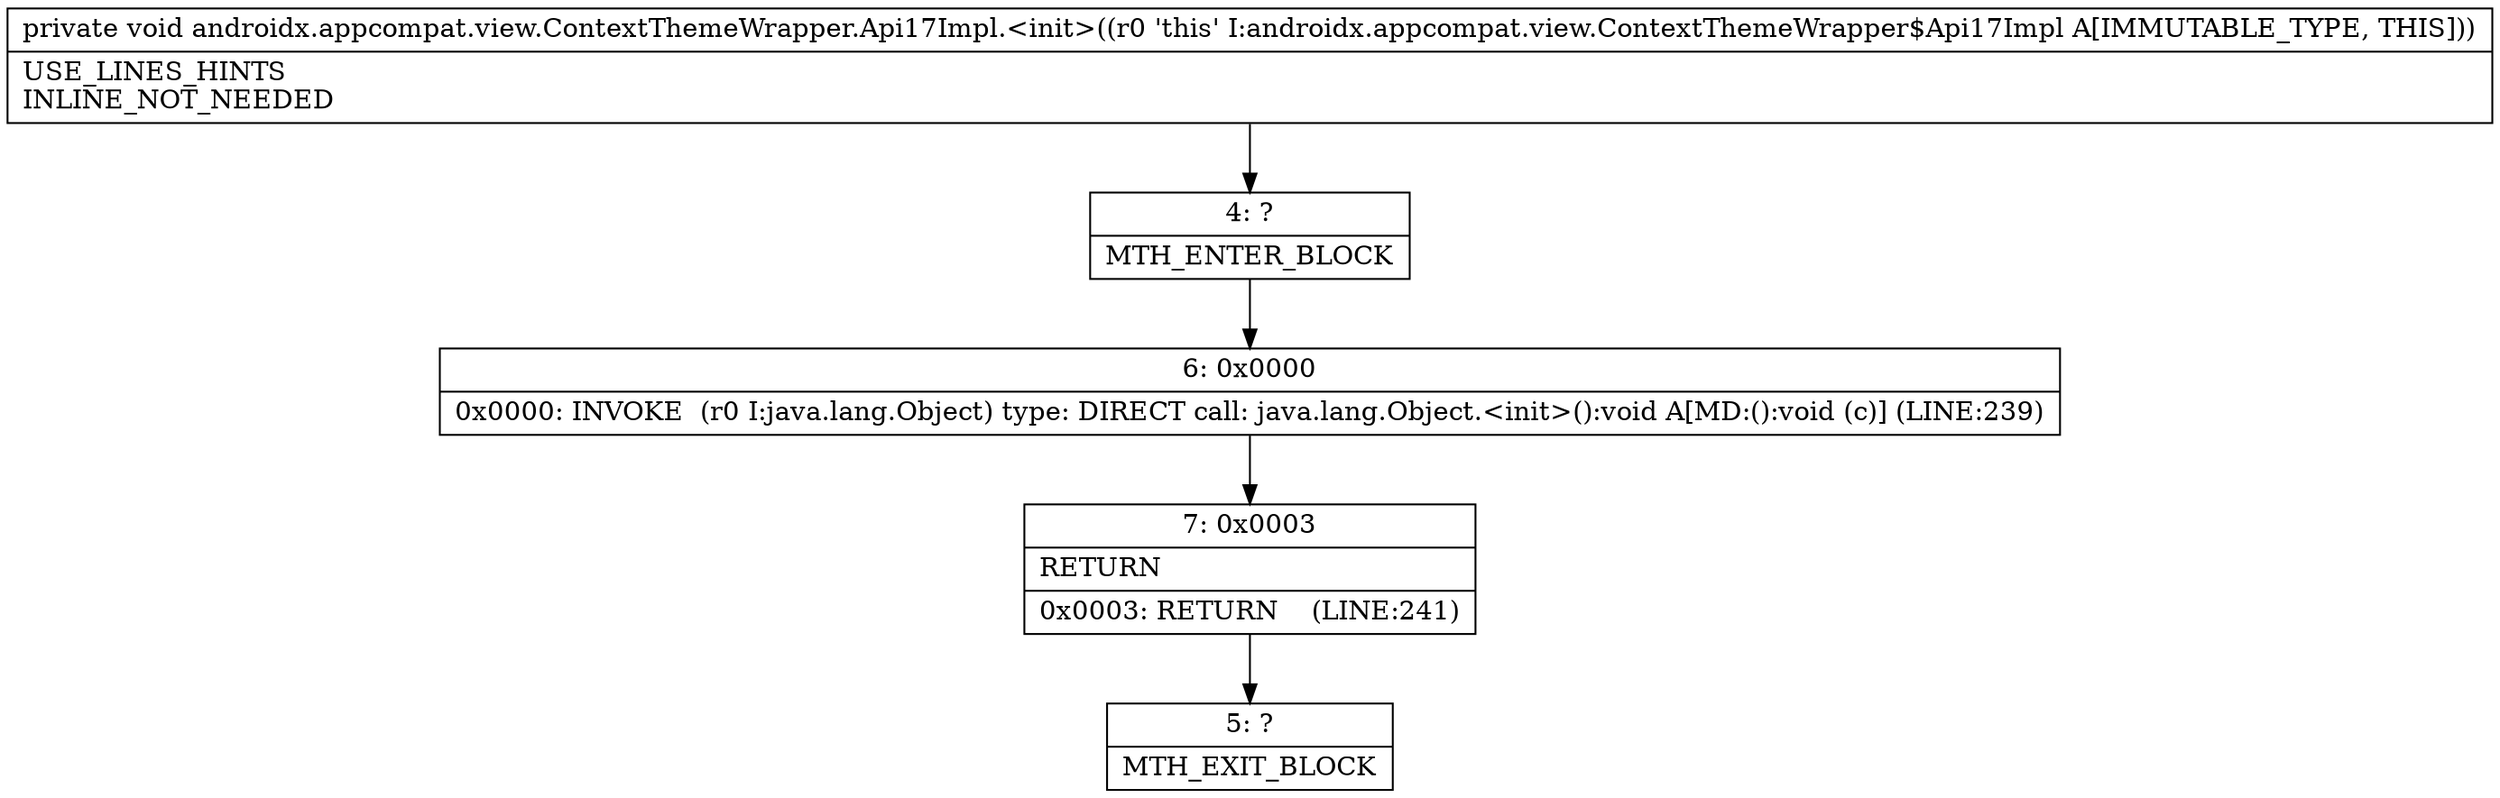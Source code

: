 digraph "CFG forandroidx.appcompat.view.ContextThemeWrapper.Api17Impl.\<init\>()V" {
Node_4 [shape=record,label="{4\:\ ?|MTH_ENTER_BLOCK\l}"];
Node_6 [shape=record,label="{6\:\ 0x0000|0x0000: INVOKE  (r0 I:java.lang.Object) type: DIRECT call: java.lang.Object.\<init\>():void A[MD:():void (c)] (LINE:239)\l}"];
Node_7 [shape=record,label="{7\:\ 0x0003|RETURN\l|0x0003: RETURN    (LINE:241)\l}"];
Node_5 [shape=record,label="{5\:\ ?|MTH_EXIT_BLOCK\l}"];
MethodNode[shape=record,label="{private void androidx.appcompat.view.ContextThemeWrapper.Api17Impl.\<init\>((r0 'this' I:androidx.appcompat.view.ContextThemeWrapper$Api17Impl A[IMMUTABLE_TYPE, THIS]))  | USE_LINES_HINTS\lINLINE_NOT_NEEDED\l}"];
MethodNode -> Node_4;Node_4 -> Node_6;
Node_6 -> Node_7;
Node_7 -> Node_5;
}

